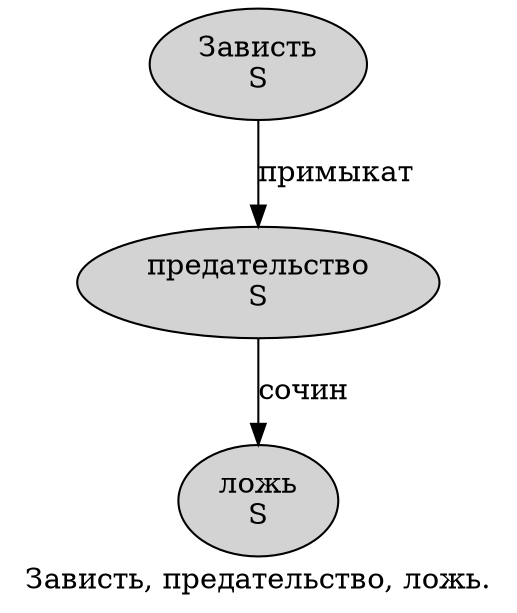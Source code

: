 digraph SENTENCE_1040 {
	graph [label="Зависть, предательство, ложь."]
	node [style=filled]
		0 [label="Зависть
S" color="" fillcolor=lightgray penwidth=1 shape=ellipse]
		2 [label="предательство
S" color="" fillcolor=lightgray penwidth=1 shape=ellipse]
		4 [label="ложь
S" color="" fillcolor=lightgray penwidth=1 shape=ellipse]
			2 -> 4 [label="сочин"]
			0 -> 2 [label="примыкат"]
}